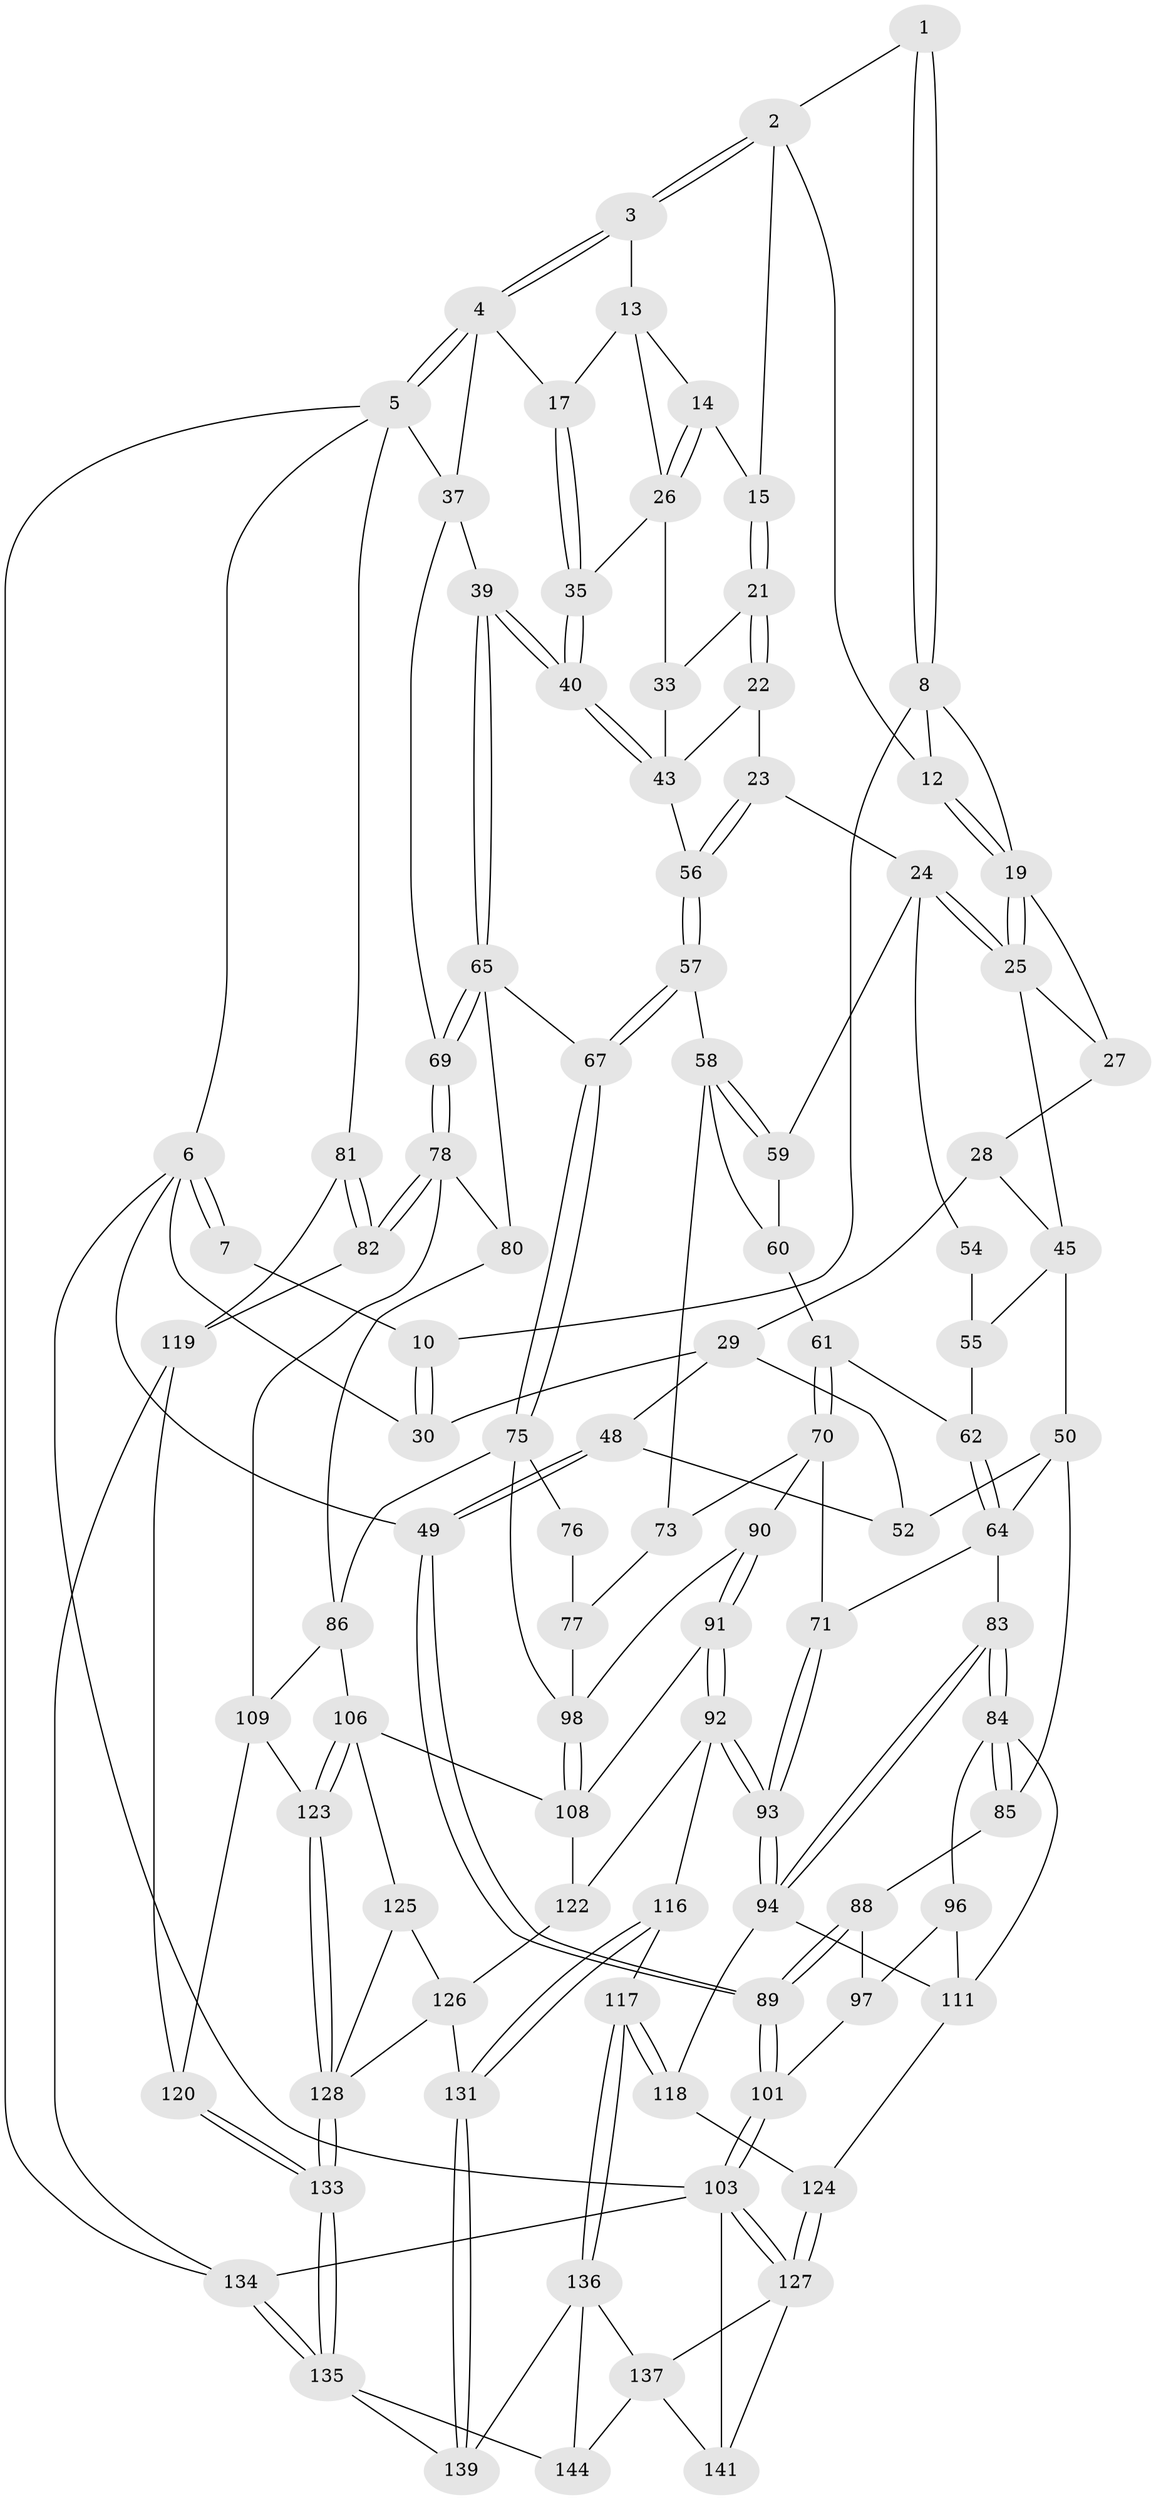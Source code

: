 // Generated by graph-tools (version 1.1) at 2025/24/03/03/25 07:24:36]
// undirected, 100 vertices, 223 edges
graph export_dot {
graph [start="1"]
  node [color=gray90,style=filled];
  1 [pos="+0.19718565632295895+0"];
  2 [pos="+0.46175655518720615+0",super="+11"];
  3 [pos="+0.8156484360609698+0"];
  4 [pos="+0.9700782420421901+0",super="+16"];
  5 [pos="+1+0",super="+41"];
  6 [pos="+0+0",super="+31"];
  7 [pos="+0.16826719039279367+0"];
  8 [pos="+0.26660914265979624+0.09088462477688647",super="+9"];
  10 [pos="+0.18220020726742014+0.1344258901784978"];
  12 [pos="+0.3668512634518117+0.07268744059803924"];
  13 [pos="+0.7985731425195818+0",super="+18"];
  14 [pos="+0.6206642762793378+0.13432172797911457"];
  15 [pos="+0.5237240406367195+0.13396548467352218"];
  17 [pos="+0.8689375707233737+0.19106794541276473"];
  19 [pos="+0.35184680773557175+0.1714015262815174",super="+20"];
  21 [pos="+0.4968971210418566+0.2287951555533997",super="+34"];
  22 [pos="+0.46565596897597605+0.2596934451753862"];
  23 [pos="+0.45573740637608856+0.2650220356338676"];
  24 [pos="+0.42452664518502015+0.27538520198824507",super="+53"];
  25 [pos="+0.39501314159214396+0.26402065907921257",super="+36"];
  26 [pos="+0.7113829891395678+0.21544797344615307",super="+32"];
  27 [pos="+0.257566825900948+0.2566060365091071"];
  28 [pos="+0.14909892993857077+0.26790524910494246"];
  29 [pos="+0.14085650984701986+0.2639739723272132",super="+47"];
  30 [pos="+0.11108822495222331+0.19354233422596365"];
  33 [pos="+0.6190711035345199+0.23875465074934824",super="+42"];
  35 [pos="+0.7373958608234283+0.2731591322765649"];
  37 [pos="+1+0.3519846278405536",super="+38"];
  39 [pos="+0.7584203696854684+0.36695388102400706"];
  40 [pos="+0.7578740718976137+0.3664402231569482"];
  43 [pos="+0.6372677061507657+0.37653847114807776",super="+44"];
  45 [pos="+0.26268792186952683+0.3767226902491834",super="+46"];
  48 [pos="+0+0.3894861824303903"];
  49 [pos="+0+0.3766595194590325"];
  50 [pos="+0.19761064841826215+0.4628513159531633",super="+51"];
  52 [pos="+0.08913901730303231+0.4655755049202786"];
  54 [pos="+0.38156109829288043+0.360561850217891"];
  55 [pos="+0.3049053489743209+0.4025310812929272",super="+63"];
  56 [pos="+0.5661299200791245+0.43839964644298945"];
  57 [pos="+0.564305830513053+0.4416200327090782"];
  58 [pos="+0.5145178532630899+0.4621003335179398",super="+68"];
  59 [pos="+0.44273713883273214+0.3975391085290553"];
  60 [pos="+0.39988490467974697+0.45314338524011455"];
  61 [pos="+0.3598341577281641+0.4677627227614213"];
  62 [pos="+0.34527923743105526+0.4605100714175201"];
  64 [pos="+0.2728964861236527+0.49309408176156877",super="+72"];
  65 [pos="+0.7456289992307513+0.43245399107597704",super="+66"];
  67 [pos="+0.6195229354612749+0.5186761254085113"];
  69 [pos="+0.8456077312358397+0.5857927926623835"];
  70 [pos="+0.3826849754277271+0.5528272782648374",super="+74"];
  71 [pos="+0.37505687321524556+0.5572285806372659"];
  73 [pos="+0.47501816661486534+0.5669630021086545"];
  75 [pos="+0.6141179110604408+0.5761501898515038",super="+87"];
  76 [pos="+0.5928931310474151+0.5791713712648274"];
  77 [pos="+0.4796958379723392+0.5687876947666571",super="+100"];
  78 [pos="+0.856736802820569+0.6398938806800855",super="+79"];
  80 [pos="+0.7253284462930291+0.5337097611431675"];
  81 [pos="+1+0.6028271447896358"];
  82 [pos="+0.951014759785771+0.6568642429792397"];
  83 [pos="+0.26868738093479705+0.6292690960214522"];
  84 [pos="+0.22993406729201876+0.6148535390092181",super="+95"];
  85 [pos="+0.12751474402773083+0.5027454518031546"];
  86 [pos="+0.6511650563843981+0.6057077590962205",super="+105"];
  88 [pos="+0.09695676837965686+0.5569841853017922"];
  89 [pos="+0+0.583193345546169"];
  90 [pos="+0.4395503844432792+0.6598352722034654"];
  91 [pos="+0.41871565006808836+0.6915492270875476"];
  92 [pos="+0.3766155027367489+0.7198849361517147",super="+115"];
  93 [pos="+0.3595159804248279+0.7028426723777876"];
  94 [pos="+0.27866582986037064+0.6522982887420106",super="+113"];
  96 [pos="+0.15780177734173753+0.6664695486942148",super="+110"];
  97 [pos="+0.09409005808582971+0.569418936825144",super="+102"];
  98 [pos="+0.5641239249374536+0.7134357821243988",super="+99"];
  101 [pos="+0+0.8357039502940705"];
  103 [pos="+0+1",super="+104"];
  106 [pos="+0.6120183552516087+0.7736028698871819",super="+107"];
  108 [pos="+0.5649527011709985+0.7273497965753642",super="+114"];
  109 [pos="+0.7793304108977006+0.6813433780283065",super="+121"];
  111 [pos="+0.19028014725966422+0.7344944008466948",super="+112"];
  116 [pos="+0.34769406016591875+0.7960251003451239"];
  117 [pos="+0.30127960076410804+0.8253627722220697"];
  118 [pos="+0.28791550960985124+0.8204970956942241"];
  119 [pos="+0.9045785910707589+0.804154575752535",super="+132"];
  120 [pos="+0.8948459203086405+0.8098584255036689"];
  122 [pos="+0.454358016761234+0.8034703438452196"];
  123 [pos="+0.6898953325533379+0.9691842682634583"];
  124 [pos="+0.18154576753678403+0.7980573108269328"];
  125 [pos="+0.5022586456772581+0.8183753934715722"];
  126 [pos="+0.4544705655845838+0.8035989300283686",super="+130"];
  127 [pos="+0.13750952674052233+0.8709898766031638",super="+138"];
  128 [pos="+0.6901383692172033+0.9803342807948343",super="+129"];
  131 [pos="+0.4296716824702944+0.9202824491230157"];
  133 [pos="+0.7267824440073757+1"];
  134 [pos="+1+1"];
  135 [pos="+0.7598454120746203+1",super="+142"];
  136 [pos="+0.29521323820238615+0.9028300536917152",super="+140"];
  137 [pos="+0.25278301749421656+0.9275765790470158",super="+143"];
  139 [pos="+0.41564832300267635+0.940798676480303"];
  141 [pos="+0+1"];
  144 [pos="+0.28899170481487596+1"];
  1 -- 2;
  1 -- 8;
  1 -- 8;
  2 -- 3;
  2 -- 3;
  2 -- 12;
  2 -- 15;
  3 -- 4;
  3 -- 4;
  3 -- 13;
  4 -- 5;
  4 -- 5;
  4 -- 17;
  4 -- 37;
  5 -- 6;
  5 -- 134;
  5 -- 81;
  5 -- 37;
  6 -- 7;
  6 -- 7;
  6 -- 49;
  6 -- 30;
  6 -- 103;
  7 -- 10;
  8 -- 12;
  8 -- 10;
  8 -- 19;
  10 -- 30;
  10 -- 30;
  12 -- 19;
  12 -- 19;
  13 -- 14;
  13 -- 17;
  13 -- 26;
  14 -- 15;
  14 -- 26;
  14 -- 26;
  15 -- 21;
  15 -- 21;
  17 -- 35;
  17 -- 35;
  19 -- 25;
  19 -- 25;
  19 -- 27;
  21 -- 22;
  21 -- 22;
  21 -- 33 [weight=2];
  22 -- 23;
  22 -- 43;
  23 -- 24;
  23 -- 56;
  23 -- 56;
  24 -- 25;
  24 -- 25;
  24 -- 59;
  24 -- 54;
  25 -- 27;
  25 -- 45;
  26 -- 33;
  26 -- 35;
  27 -- 28;
  28 -- 29;
  28 -- 45;
  29 -- 30;
  29 -- 48;
  29 -- 52;
  33 -- 43;
  35 -- 40;
  35 -- 40;
  37 -- 69;
  37 -- 39;
  39 -- 40;
  39 -- 40;
  39 -- 65;
  39 -- 65;
  40 -- 43;
  40 -- 43;
  43 -- 56;
  45 -- 55;
  45 -- 50;
  48 -- 49;
  48 -- 49;
  48 -- 52;
  49 -- 89;
  49 -- 89;
  50 -- 64;
  50 -- 52;
  50 -- 85;
  54 -- 55 [weight=2];
  55 -- 62;
  56 -- 57;
  56 -- 57;
  57 -- 58;
  57 -- 67;
  57 -- 67;
  58 -- 59;
  58 -- 59;
  58 -- 73;
  58 -- 60;
  59 -- 60;
  60 -- 61;
  61 -- 62;
  61 -- 70;
  61 -- 70;
  62 -- 64;
  62 -- 64;
  64 -- 83;
  64 -- 71;
  65 -- 69;
  65 -- 69;
  65 -- 80;
  65 -- 67;
  67 -- 75;
  67 -- 75;
  69 -- 78;
  69 -- 78;
  70 -- 71;
  70 -- 73;
  70 -- 90;
  71 -- 93;
  71 -- 93;
  73 -- 77;
  75 -- 76;
  75 -- 98;
  75 -- 86;
  76 -- 77 [weight=2];
  77 -- 98;
  78 -- 82;
  78 -- 82;
  78 -- 80;
  78 -- 109;
  80 -- 86;
  81 -- 82;
  81 -- 82;
  81 -- 119;
  82 -- 119;
  83 -- 84;
  83 -- 84;
  83 -- 94;
  83 -- 94;
  84 -- 85;
  84 -- 85;
  84 -- 96;
  84 -- 111;
  85 -- 88;
  86 -- 106;
  86 -- 109;
  88 -- 89;
  88 -- 89;
  88 -- 97;
  89 -- 101;
  89 -- 101;
  90 -- 91;
  90 -- 91;
  90 -- 98;
  91 -- 92;
  91 -- 92;
  91 -- 108;
  92 -- 93;
  92 -- 93;
  92 -- 116;
  92 -- 122;
  93 -- 94;
  93 -- 94;
  94 -- 118;
  94 -- 111;
  96 -- 97 [weight=2];
  96 -- 111;
  97 -- 101;
  98 -- 108;
  98 -- 108;
  101 -- 103;
  101 -- 103;
  103 -- 127;
  103 -- 127;
  103 -- 134;
  103 -- 141;
  106 -- 123;
  106 -- 123;
  106 -- 108;
  106 -- 125;
  108 -- 122;
  109 -- 120;
  109 -- 123;
  111 -- 124;
  116 -- 117;
  116 -- 131;
  116 -- 131;
  117 -- 118;
  117 -- 118;
  117 -- 136;
  117 -- 136;
  118 -- 124;
  119 -- 120;
  119 -- 134;
  120 -- 133;
  120 -- 133;
  122 -- 126;
  123 -- 128;
  123 -- 128;
  124 -- 127;
  124 -- 127;
  125 -- 126;
  125 -- 128;
  126 -- 131;
  126 -- 128;
  127 -- 137;
  127 -- 141;
  128 -- 133;
  128 -- 133;
  131 -- 139;
  131 -- 139;
  133 -- 135;
  133 -- 135;
  134 -- 135;
  134 -- 135;
  135 -- 144;
  135 -- 139;
  136 -- 137;
  136 -- 139;
  136 -- 144;
  137 -- 144;
  137 -- 141;
}
